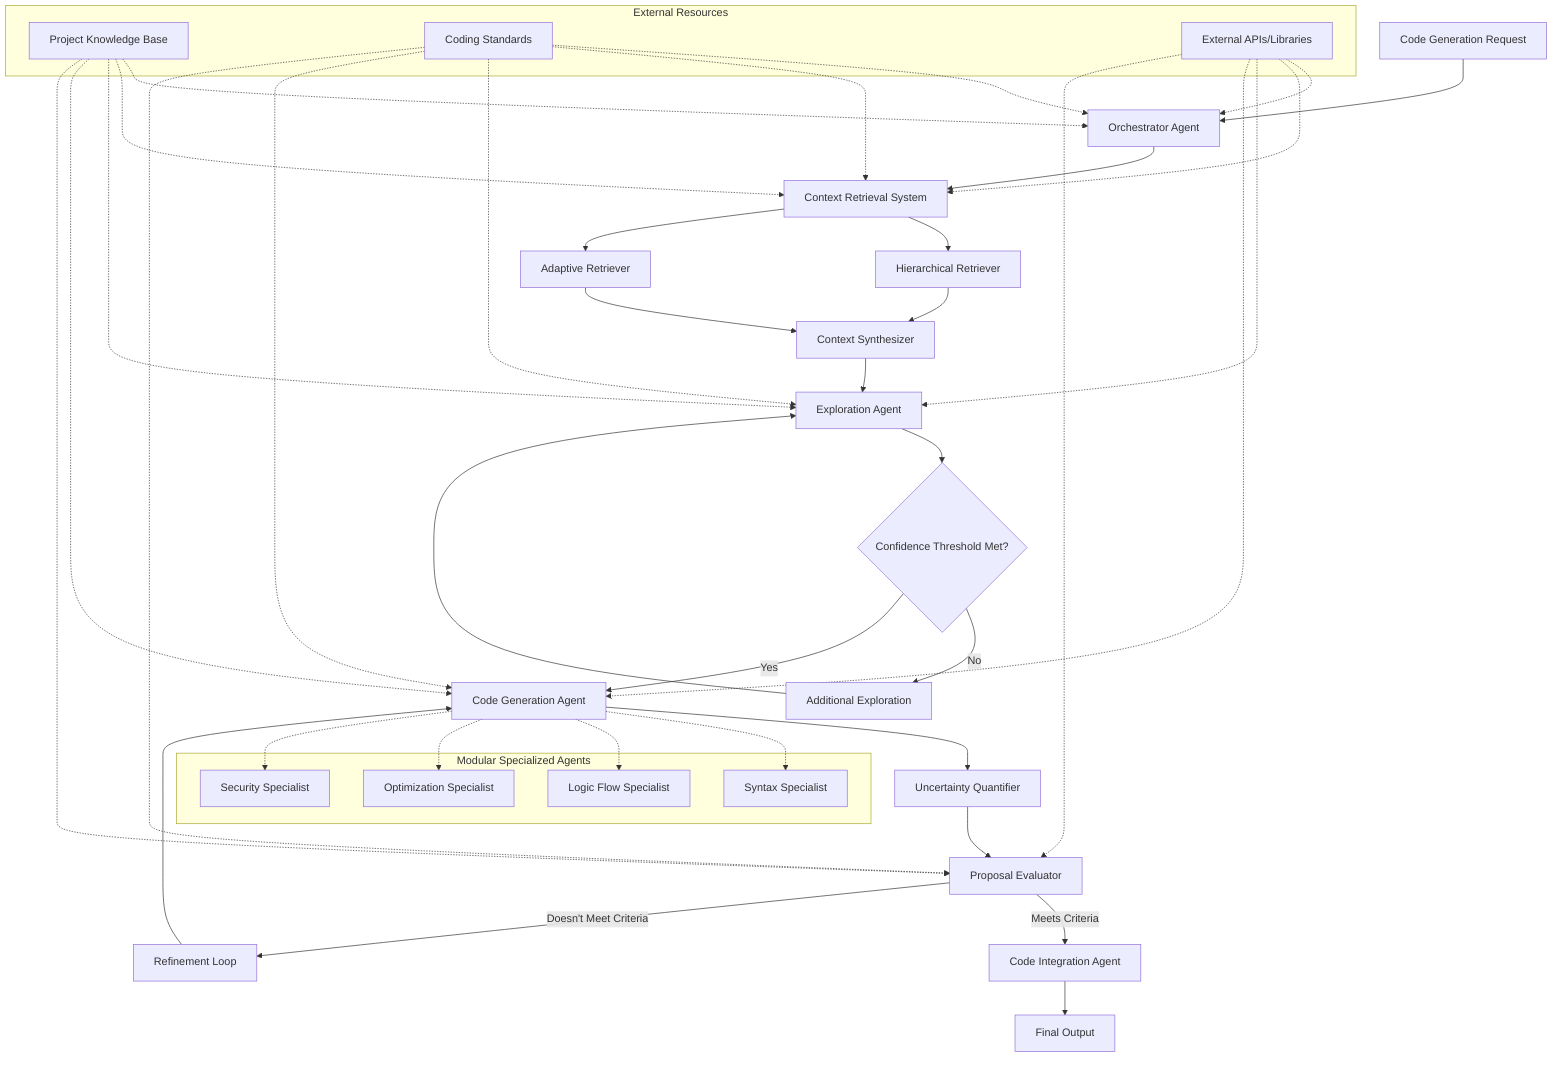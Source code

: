 graph TD
    A[Code Generation Request] --> B[Orchestrator Agent]
    B --> C[Context Retrieval System]
    C --> D[Hierarchical Retriever]
    C --> E[Adaptive Retriever]
    D & E --> F[Context Synthesizer]
    F --> G[Exploration Agent]
    G --> H{Confidence Threshold Met?}
    H -->|No| I[Additional Exploration]
    I --> G
    H -->|Yes| J[Code Generation Agent]
    J --> K[Uncertainty Quantifier]
    K --> L[Proposal Evaluator]
    L -->|Meets Criteria| M[Code Integration Agent]
    L -->|Doesn't Meet Criteria| N[Refinement Loop]
    N --> J
    M --> O[Final Output]
    
    subgraph Modular Specialized Agents
    P[Syntax Specialist]
    Q[Logic Flow Specialist]
    R[Optimization Specialist]
    S[Security Specialist]
    end
    
    J -.-> P & Q & R & S
    
    subgraph External Resources
    T[Project Knowledge Base]
    U[Coding Standards]
    V[External APIs/Libraries]
    end
    
    T & U & V -.-> B & C & G & J & L